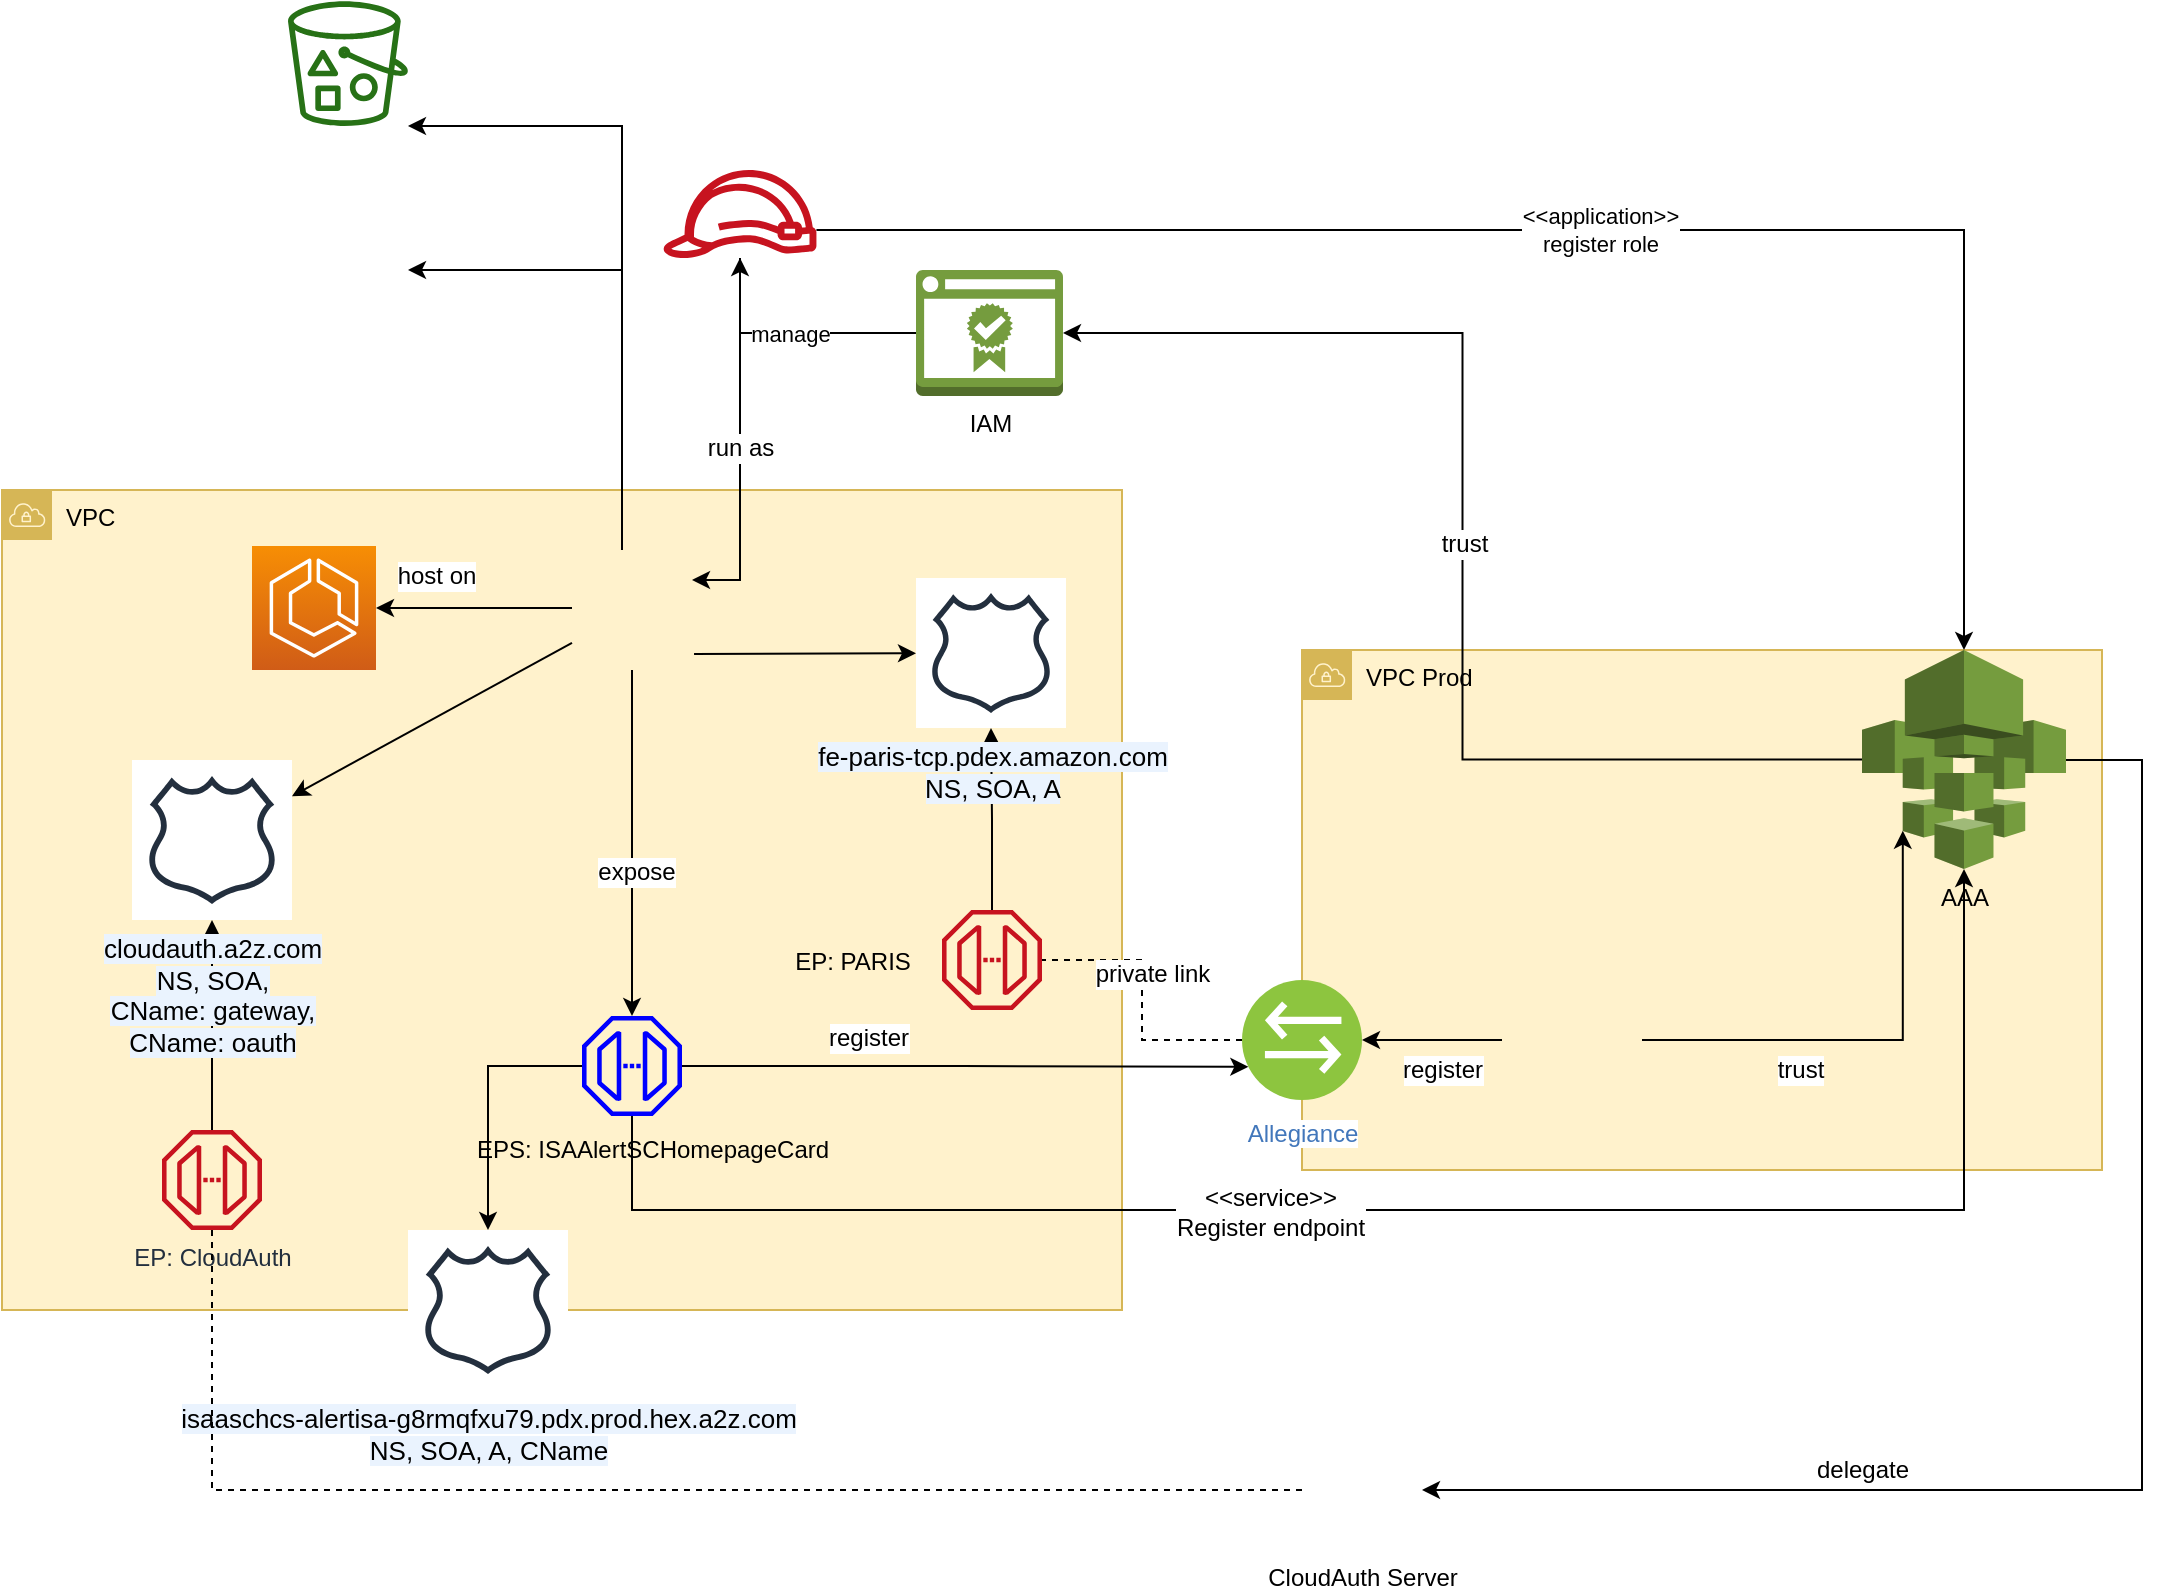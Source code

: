 <mxfile version="12.8.1" type="github">
  <diagram id="zyz2EFdPTBNVILNC9-8Z" name="Page-1">
    <mxGraphModel dx="1186" dy="692" grid="1" gridSize="10" guides="1" tooltips="1" connect="1" arrows="1" fold="1" page="1" pageScale="1" pageWidth="1169" pageHeight="827" math="0" shadow="0">
      <root>
        <mxCell id="0" />
        <mxCell id="1" parent="0" />
        <mxCell id="aFdUZUaL_gvQUwIEUJne-59" value="VPC" style="outlineConnect=0;html=1;whiteSpace=wrap;fontSize=12;fontStyle=0;shape=mxgraph.aws4.group;grIcon=mxgraph.aws4.group_vpc;strokeColor=#d6b656;fillColor=#fff2cc;verticalAlign=top;align=left;spacingLeft=30;dashed=0;" parent="1" vertex="1">
          <mxGeometry x="90" y="310" width="560" height="410" as="geometry" />
        </mxCell>
        <mxCell id="aFdUZUaL_gvQUwIEUJne-60" value="VPC Prod" style="outlineConnect=0;html=1;whiteSpace=wrap;fontSize=12;fontStyle=0;shape=mxgraph.aws4.group;grIcon=mxgraph.aws4.group_vpc;strokeColor=#d6b656;fillColor=#fff2cc;verticalAlign=top;align=left;spacingLeft=30;dashed=0;" parent="1" vertex="1">
          <mxGeometry x="740" y="390" width="400" height="260" as="geometry" />
        </mxCell>
        <mxCell id="aFdUZUaL_gvQUwIEUJne-7" style="edgeStyle=orthogonalEdgeStyle;rounded=0;orthogonalLoop=1;jettySize=auto;html=1;" parent="1" source="aFdUZUaL_gvQUwIEUJne-8" target="aFdUZUaL_gvQUwIEUJne-15" edge="1">
          <mxGeometry relative="1" as="geometry" />
        </mxCell>
        <mxCell id="aFdUZUaL_gvQUwIEUJne-8" value="" style="outlineConnect=0;fontColor=#232F3E;gradientColor=none;fillColor=#C7131F;strokeColor=none;dashed=0;verticalLabelPosition=bottom;verticalAlign=top;align=center;html=1;fontSize=12;fontStyle=0;aspect=fixed;shape=mxgraph.aws4.endpoint;" parent="1" vertex="1">
          <mxGeometry x="560" y="520" width="50" height="50" as="geometry" />
        </mxCell>
        <mxCell id="Xgl1gAUsCVuS_9v7nJqe-14" style="edgeStyle=orthogonalEdgeStyle;rounded=0;orthogonalLoop=1;jettySize=auto;html=1;startArrow=none;startFill=0;endArrow=classic;endFill=1;" edge="1" parent="1" source="aFdUZUaL_gvQUwIEUJne-9" target="aFdUZUaL_gvQUwIEUJne-16">
          <mxGeometry relative="1" as="geometry" />
        </mxCell>
        <mxCell id="aFdUZUaL_gvQUwIEUJne-9" value="EP: CloudAuth" style="outlineConnect=0;fontColor=#232F3E;gradientColor=none;fillColor=#C7131F;strokeColor=none;dashed=0;verticalLabelPosition=bottom;verticalAlign=top;align=center;html=1;fontSize=12;fontStyle=0;aspect=fixed;shape=mxgraph.aws4.endpoint;" parent="1" vertex="1">
          <mxGeometry x="170" y="630" width="50" height="50" as="geometry" />
        </mxCell>
        <mxCell id="aFdUZUaL_gvQUwIEUJne-10" value="EP: PARIS" style="text;html=1;align=center;verticalAlign=bottom;resizable=0;points=[];autosize=1;horizontal=1;" parent="1" vertex="1">
          <mxGeometry x="480" y="535" width="70" height="20" as="geometry" />
        </mxCell>
        <mxCell id="aFdUZUaL_gvQUwIEUJne-11" style="edgeStyle=orthogonalEdgeStyle;rounded=0;orthogonalLoop=1;jettySize=auto;html=1;" parent="1" source="aFdUZUaL_gvQUwIEUJne-12" target="aFdUZUaL_gvQUwIEUJne-14" edge="1">
          <mxGeometry relative="1" as="geometry" />
        </mxCell>
        <mxCell id="aFdUZUaL_gvQUwIEUJne-55" style="edgeStyle=orthogonalEdgeStyle;rounded=0;orthogonalLoop=1;jettySize=auto;html=1;" parent="1" source="aFdUZUaL_gvQUwIEUJne-12" target="aFdUZUaL_gvQUwIEUJne-38" edge="1">
          <mxGeometry relative="1" as="geometry">
            <Array as="points">
              <mxPoint x="405" y="670" />
              <mxPoint x="1071" y="670" />
            </Array>
          </mxGeometry>
        </mxCell>
        <mxCell id="aFdUZUaL_gvQUwIEUJne-56" value="&amp;lt;&amp;lt;service&amp;gt;&amp;gt;&lt;br&gt;Register endpoint" style="text;html=1;align=center;verticalAlign=middle;resizable=0;points=[];labelBackgroundColor=#ffffff;" parent="aFdUZUaL_gvQUwIEUJne-55" vertex="1" connectable="0">
          <mxGeometry x="-0.172" y="-1" relative="1" as="geometry">
            <mxPoint as="offset" />
          </mxGeometry>
        </mxCell>
        <mxCell id="aFdUZUaL_gvQUwIEUJne-70" style="edgeStyle=orthogonalEdgeStyle;rounded=0;orthogonalLoop=1;jettySize=auto;html=1;entryX=0;entryY=0.75;entryDx=0;entryDy=0;" parent="1" source="aFdUZUaL_gvQUwIEUJne-12" target="aFdUZUaL_gvQUwIEUJne-67" edge="1">
          <mxGeometry relative="1" as="geometry" />
        </mxCell>
        <mxCell id="aFdUZUaL_gvQUwIEUJne-72" value="register" style="text;html=1;align=center;verticalAlign=middle;resizable=0;points=[];labelBackgroundColor=#ffffff;" parent="aFdUZUaL_gvQUwIEUJne-70" vertex="1" connectable="0">
          <mxGeometry x="0.313" y="-3" relative="1" as="geometry">
            <mxPoint x="-93" y="-18" as="offset" />
          </mxGeometry>
        </mxCell>
        <mxCell id="aFdUZUaL_gvQUwIEUJne-12" value="" style="outlineConnect=0;fontColor=#232F3E;gradientColor=none;fillColor=#0000ff;strokeColor=none;dashed=0;verticalLabelPosition=bottom;verticalAlign=top;align=center;html=1;fontSize=12;fontStyle=0;aspect=fixed;shape=mxgraph.aws4.endpoint;" parent="1" vertex="1">
          <mxGeometry x="380" y="573" width="50" height="50" as="geometry" />
        </mxCell>
        <mxCell id="aFdUZUaL_gvQUwIEUJne-14" value="&lt;span style=&quot;color: rgb(0 , 0 , 0) ; font-family: &amp;#34;arial unicode ms&amp;#34; , &amp;#34;arial&amp;#34; , sans-serif ; font-size: 13px ; text-align: left ; background-color: rgb(234 , 243 , 254)&quot;&gt;isaaschcs-alertisa-g8rmqfxu79.pdx.prod.hex.a2z.com&lt;br&gt;NS, SOA, A, CName&lt;br&gt;&lt;br&gt;&lt;/span&gt;" style="outlineConnect=0;fontColor=#232F3E;gradientColor=none;strokeColor=#232F3E;fillColor=#ffffff;dashed=0;verticalLabelPosition=bottom;verticalAlign=top;align=center;html=1;fontSize=12;fontStyle=0;aspect=fixed;shape=mxgraph.aws4.resourceIcon;resIcon=mxgraph.aws4.hosted_zone;" parent="1" vertex="1">
          <mxGeometry x="293" y="680" width="80" height="80" as="geometry" />
        </mxCell>
        <mxCell id="aFdUZUaL_gvQUwIEUJne-43" style="edgeStyle=orthogonalEdgeStyle;rounded=0;orthogonalLoop=1;jettySize=auto;html=1;entryX=0.2;entryY=0.825;entryDx=0;entryDy=0;entryPerimeter=0;" parent="1" source="aFdUZUaL_gvQUwIEUJne-63" target="aFdUZUaL_gvQUwIEUJne-38" edge="1">
          <mxGeometry relative="1" as="geometry" />
        </mxCell>
        <mxCell id="aFdUZUaL_gvQUwIEUJne-48" value="trust" style="text;html=1;align=center;verticalAlign=middle;resizable=0;points=[];labelBackgroundColor=#ffffff;" parent="aFdUZUaL_gvQUwIEUJne-43" vertex="1" connectable="0">
          <mxGeometry x="-0.326" y="-1" relative="1" as="geometry">
            <mxPoint y="14" as="offset" />
          </mxGeometry>
        </mxCell>
        <mxCell id="aFdUZUaL_gvQUwIEUJne-15" value="&lt;span style=&quot;color: rgb(0 , 0 , 0) ; font-family: &amp;#34;arial unicode ms&amp;#34; , &amp;#34;arial&amp;#34; , sans-serif ; font-size: 13px ; text-align: left ; background-color: rgb(234 , 243 , 254)&quot;&gt;fe-paris-tcp.pdex.amazon.com&lt;br&gt;NS, SOA, A&lt;br&gt;&lt;br&gt;&lt;/span&gt;" style="outlineConnect=0;fontColor=#232F3E;gradientColor=none;strokeColor=#232F3E;fillColor=#ffffff;dashed=0;verticalLabelPosition=bottom;verticalAlign=top;align=center;html=1;fontSize=12;fontStyle=0;aspect=fixed;shape=mxgraph.aws4.resourceIcon;resIcon=mxgraph.aws4.hosted_zone;" parent="1" vertex="1">
          <mxGeometry x="547" y="354" width="75" height="75" as="geometry" />
        </mxCell>
        <mxCell id="aFdUZUaL_gvQUwIEUJne-16" value="&lt;span style=&quot;color: rgb(0 , 0 , 0) ; font-family: &amp;#34;arial unicode ms&amp;#34; , &amp;#34;arial&amp;#34; , sans-serif ; font-size: 13px ; text-align: left ; background-color: rgb(234 , 243 , 254)&quot;&gt;cloudauth.a2z.com&lt;br&gt;NS, SOA, &lt;br&gt;CName: gateway, &lt;br&gt;CName: oauth&lt;br&gt;&lt;br&gt;&lt;/span&gt;" style="outlineConnect=0;fontColor=#232F3E;gradientColor=none;strokeColor=#232F3E;fillColor=#ffffff;dashed=0;verticalLabelPosition=bottom;verticalAlign=top;align=center;html=1;fontSize=12;fontStyle=0;aspect=fixed;shape=mxgraph.aws4.resourceIcon;resIcon=mxgraph.aws4.hosted_zone;" parent="1" vertex="1">
          <mxGeometry x="155" y="445" width="80" height="80" as="geometry" />
        </mxCell>
        <mxCell id="aFdUZUaL_gvQUwIEUJne-19" value="EPS: ISAAlertSCHomepageCard" style="text;html=1;align=center;verticalAlign=middle;resizable=0;points=[];autosize=1;" parent="1" vertex="1">
          <mxGeometry x="320" y="630" width="190" height="20" as="geometry" />
        </mxCell>
        <mxCell id="aFdUZUaL_gvQUwIEUJne-21" value="" style="shape=image;html=1;verticalAlign=top;verticalLabelPosition=bottom;labelBackgroundColor=#ffffff;imageAspect=0;aspect=fixed;image=https://cdn2.iconfinder.com/data/icons/amazon-aws-stencils/100/Database_copy_DynamoDB-128.png" parent="1" vertex="1">
          <mxGeometry x="199" y="150" width="94" height="94" as="geometry" />
        </mxCell>
        <mxCell id="aFdUZUaL_gvQUwIEUJne-22" value="" style="outlineConnect=0;fontColor=#232F3E;gradientColor=#F78E04;gradientDirection=north;fillColor=#D05C17;strokeColor=#ffffff;dashed=0;verticalLabelPosition=bottom;verticalAlign=top;align=center;html=1;fontSize=12;fontStyle=0;aspect=fixed;shape=mxgraph.aws4.resourceIcon;resIcon=mxgraph.aws4.ecs;" parent="1" vertex="1">
          <mxGeometry x="215" y="338" width="62" height="62" as="geometry" />
        </mxCell>
        <mxCell id="aFdUZUaL_gvQUwIEUJne-24" value="" style="outlineConnect=0;fontColor=#232F3E;gradientColor=none;fillColor=#277116;strokeColor=none;dashed=0;verticalLabelPosition=bottom;verticalAlign=top;align=center;html=1;fontSize=12;fontStyle=0;aspect=fixed;pointerEvents=1;shape=mxgraph.aws4.bucket_with_objects;" parent="1" vertex="1">
          <mxGeometry x="233" y="65.6" width="60" height="62.4" as="geometry" />
        </mxCell>
        <mxCell id="aFdUZUaL_gvQUwIEUJne-28" style="edgeStyle=orthogonalEdgeStyle;rounded=0;orthogonalLoop=1;jettySize=auto;html=1;" parent="1" source="aFdUZUaL_gvQUwIEUJne-27" target="aFdUZUaL_gvQUwIEUJne-22" edge="1">
          <mxGeometry relative="1" as="geometry">
            <Array as="points">
              <mxPoint x="310" y="369" />
              <mxPoint x="310" y="369" />
            </Array>
          </mxGeometry>
        </mxCell>
        <mxCell id="aFdUZUaL_gvQUwIEUJne-54" value="host on" style="text;html=1;align=center;verticalAlign=middle;resizable=0;points=[];labelBackgroundColor=#ffffff;" parent="aFdUZUaL_gvQUwIEUJne-28" vertex="1" connectable="0">
          <mxGeometry x="0.548" y="1" relative="1" as="geometry">
            <mxPoint x="8" y="-17.5" as="offset" />
          </mxGeometry>
        </mxCell>
        <mxCell id="aFdUZUaL_gvQUwIEUJne-35" style="edgeStyle=orthogonalEdgeStyle;rounded=0;orthogonalLoop=1;jettySize=auto;html=1;" parent="1" source="aFdUZUaL_gvQUwIEUJne-27" target="aFdUZUaL_gvQUwIEUJne-21" edge="1">
          <mxGeometry relative="1" as="geometry">
            <Array as="points">
              <mxPoint x="400" y="200" />
            </Array>
          </mxGeometry>
        </mxCell>
        <mxCell id="aFdUZUaL_gvQUwIEUJne-36" style="edgeStyle=orthogonalEdgeStyle;rounded=0;orthogonalLoop=1;jettySize=auto;html=1;" parent="1" source="aFdUZUaL_gvQUwIEUJne-27" target="aFdUZUaL_gvQUwIEUJne-24" edge="1">
          <mxGeometry relative="1" as="geometry">
            <Array as="points">
              <mxPoint x="400" y="128" />
            </Array>
          </mxGeometry>
        </mxCell>
        <mxCell id="aFdUZUaL_gvQUwIEUJne-37" style="edgeStyle=orthogonalEdgeStyle;rounded=0;orthogonalLoop=1;jettySize=auto;html=1;" parent="1" source="aFdUZUaL_gvQUwIEUJne-27" target="aFdUZUaL_gvQUwIEUJne-12" edge="1">
          <mxGeometry relative="1" as="geometry" />
        </mxCell>
        <mxCell id="aFdUZUaL_gvQUwIEUJne-58" value="expose" style="text;html=1;align=center;verticalAlign=middle;resizable=0;points=[];labelBackgroundColor=#ffffff;" parent="aFdUZUaL_gvQUwIEUJne-37" vertex="1" connectable="0">
          <mxGeometry x="0.166" y="2" relative="1" as="geometry">
            <mxPoint as="offset" />
          </mxGeometry>
        </mxCell>
        <mxCell id="aFdUZUaL_gvQUwIEUJne-27" value="" style="shape=image;html=1;verticalAlign=top;verticalLabelPosition=bottom;labelBackgroundColor=#ffffff;imageAspect=0;aspect=fixed;image=https://cdn1.iconfinder.com/data/icons/file-extension-vol-1/48/Class_program_programming_file_extension-128.png" parent="1" vertex="1">
          <mxGeometry x="375" y="340" width="60" height="60" as="geometry" />
        </mxCell>
        <mxCell id="aFdUZUaL_gvQUwIEUJne-30" style="edgeStyle=orthogonalEdgeStyle;rounded=0;orthogonalLoop=1;jettySize=auto;html=1;entryX=1;entryY=0.25;entryDx=0;entryDy=0;" parent="1" source="aFdUZUaL_gvQUwIEUJne-29" target="aFdUZUaL_gvQUwIEUJne-27" edge="1">
          <mxGeometry relative="1" as="geometry" />
        </mxCell>
        <mxCell id="aFdUZUaL_gvQUwIEUJne-52" value="run as" style="text;html=1;align=center;verticalAlign=middle;resizable=0;points=[];labelBackgroundColor=#ffffff;" parent="aFdUZUaL_gvQUwIEUJne-30" vertex="1" connectable="0">
          <mxGeometry x="0.029" relative="1" as="geometry">
            <mxPoint as="offset" />
          </mxGeometry>
        </mxCell>
        <mxCell id="aFdUZUaL_gvQUwIEUJne-53" value="&amp;lt;&amp;lt;application&amp;gt;&amp;gt;&lt;br&gt;register role" style="edgeStyle=orthogonalEdgeStyle;rounded=0;orthogonalLoop=1;jettySize=auto;html=1;entryX=0.5;entryY=0;entryDx=0;entryDy=0;entryPerimeter=0;" parent="1" source="aFdUZUaL_gvQUwIEUJne-29" target="aFdUZUaL_gvQUwIEUJne-38" edge="1">
          <mxGeometry relative="1" as="geometry">
            <Array as="points">
              <mxPoint x="619" y="180" />
              <mxPoint x="1071" y="180" />
            </Array>
          </mxGeometry>
        </mxCell>
        <mxCell id="aFdUZUaL_gvQUwIEUJne-29" value="" style="outlineConnect=0;fontColor=#232F3E;gradientColor=none;fillColor=#C7131F;strokeColor=none;dashed=0;verticalLabelPosition=bottom;verticalAlign=top;align=center;html=1;fontSize=12;fontStyle=0;aspect=fixed;pointerEvents=1;shape=mxgraph.aws4.role;" parent="1" vertex="1">
          <mxGeometry x="420" y="150" width="78" height="44" as="geometry" />
        </mxCell>
        <mxCell id="aFdUZUaL_gvQUwIEUJne-51" value="manage" style="edgeStyle=orthogonalEdgeStyle;rounded=0;orthogonalLoop=1;jettySize=auto;html=1;" parent="1" source="aFdUZUaL_gvQUwIEUJne-31" target="aFdUZUaL_gvQUwIEUJne-29" edge="1">
          <mxGeometry relative="1" as="geometry" />
        </mxCell>
        <mxCell id="aFdUZUaL_gvQUwIEUJne-31" value="IAM" style="outlineConnect=0;dashed=0;verticalLabelPosition=bottom;verticalAlign=top;align=center;html=1;shape=mxgraph.aws3.certificate_manager_2;fillColor=#759C3E;gradientColor=none;" parent="1" vertex="1">
          <mxGeometry x="547" y="200" width="73.5" height="63" as="geometry" />
        </mxCell>
        <mxCell id="aFdUZUaL_gvQUwIEUJne-34" value="" style="endArrow=classic;html=1;exitX=1.017;exitY=0.867;exitDx=0;exitDy=0;exitPerimeter=0;" parent="1" source="aFdUZUaL_gvQUwIEUJne-27" target="aFdUZUaL_gvQUwIEUJne-15" edge="1">
          <mxGeometry width="50" height="50" relative="1" as="geometry">
            <mxPoint x="560" y="210" as="sourcePoint" />
            <mxPoint x="610" y="160" as="targetPoint" />
          </mxGeometry>
        </mxCell>
        <mxCell id="aFdUZUaL_gvQUwIEUJne-42" style="edgeStyle=orthogonalEdgeStyle;rounded=0;orthogonalLoop=1;jettySize=auto;html=1;entryX=1;entryY=0.5;entryDx=0;entryDy=0;entryPerimeter=0;" parent="1" source="aFdUZUaL_gvQUwIEUJne-38" target="aFdUZUaL_gvQUwIEUJne-31" edge="1">
          <mxGeometry relative="1" as="geometry" />
        </mxCell>
        <mxCell id="aFdUZUaL_gvQUwIEUJne-49" value="trust" style="text;html=1;align=center;verticalAlign=middle;resizable=0;points=[];labelBackgroundColor=#ffffff;" parent="aFdUZUaL_gvQUwIEUJne-42" vertex="1" connectable="0">
          <mxGeometry x="0.007" relative="1" as="geometry">
            <mxPoint y="1" as="offset" />
          </mxGeometry>
        </mxCell>
        <mxCell id="aFdUZUaL_gvQUwIEUJne-38" value="AAA" style="outlineConnect=0;dashed=0;verticalLabelPosition=bottom;verticalAlign=top;align=center;html=1;shape=mxgraph.aws3.clouddirectory;fillColor=#759C3E;gradientColor=none;" parent="1" vertex="1">
          <mxGeometry x="1020" y="390" width="102" height="109.5" as="geometry" />
        </mxCell>
        <mxCell id="aFdUZUaL_gvQUwIEUJne-65" style="edgeStyle=orthogonalEdgeStyle;rounded=0;orthogonalLoop=1;jettySize=auto;html=1;exitX=0;exitY=0.5;exitDx=0;exitDy=0;dashed=1;endArrow=none;endFill=0;" parent="1" source="aFdUZUaL_gvQUwIEUJne-67" target="aFdUZUaL_gvQUwIEUJne-8" edge="1">
          <mxGeometry relative="1" as="geometry">
            <mxPoint x="760" y="630" as="sourcePoint" />
          </mxGeometry>
        </mxCell>
        <mxCell id="aFdUZUaL_gvQUwIEUJne-66" value="private link" style="text;html=1;align=center;verticalAlign=middle;resizable=0;points=[];labelBackgroundColor=#ffffff;" parent="aFdUZUaL_gvQUwIEUJne-65" vertex="1" connectable="0">
          <mxGeometry x="0.108" y="-4" relative="1" as="geometry">
            <mxPoint x="1" y="-6" as="offset" />
          </mxGeometry>
        </mxCell>
        <mxCell id="aFdUZUaL_gvQUwIEUJne-68" style="edgeStyle=orthogonalEdgeStyle;rounded=0;orthogonalLoop=1;jettySize=auto;html=1;entryX=1;entryY=0.5;entryDx=0;entryDy=0;" parent="1" source="aFdUZUaL_gvQUwIEUJne-63" target="aFdUZUaL_gvQUwIEUJne-67" edge="1">
          <mxGeometry relative="1" as="geometry" />
        </mxCell>
        <mxCell id="aFdUZUaL_gvQUwIEUJne-69" value="register" style="text;html=1;align=center;verticalAlign=middle;resizable=0;points=[];labelBackgroundColor=#ffffff;" parent="aFdUZUaL_gvQUwIEUJne-68" vertex="1" connectable="0">
          <mxGeometry x="-0.314" y="4" relative="1" as="geometry">
            <mxPoint x="-6" y="11" as="offset" />
          </mxGeometry>
        </mxCell>
        <mxCell id="aFdUZUaL_gvQUwIEUJne-63" value="" style="shape=image;html=1;verticalAlign=top;verticalLabelPosition=bottom;labelBackgroundColor=#ffffff;imageAspect=0;aspect=fixed;image=https://cdn1.iconfinder.com/data/icons/file-extension-vol-1/48/Class_program_programming_file_extension-128.png" parent="1" vertex="1">
          <mxGeometry x="840" y="550" width="70" height="70" as="geometry" />
        </mxCell>
        <mxCell id="aFdUZUaL_gvQUwIEUJne-67" value="Allegiance" style="aspect=fixed;perimeter=ellipsePerimeter;html=1;align=center;shadow=0;dashed=0;fontColor=#4277BB;labelBackgroundColor=#ffffff;fontSize=12;spacingTop=3;image;image=img/lib/ibm/vpc/Bridge.svg;" parent="1" vertex="1">
          <mxGeometry x="710" y="555" width="60" height="60" as="geometry" />
        </mxCell>
        <mxCell id="aFdUZUaL_gvQUwIEUJne-73" value="" style="endArrow=classic;html=1;" parent="1" source="aFdUZUaL_gvQUwIEUJne-27" target="aFdUZUaL_gvQUwIEUJne-16" edge="1">
          <mxGeometry width="50" height="50" relative="1" as="geometry">
            <mxPoint x="420" y="640" as="sourcePoint" />
            <mxPoint x="470" y="590" as="targetPoint" />
            <Array as="points" />
          </mxGeometry>
        </mxCell>
        <mxCell id="Xgl1gAUsCVuS_9v7nJqe-5" style="edgeStyle=orthogonalEdgeStyle;rounded=0;orthogonalLoop=1;jettySize=auto;html=1;exitX=1;exitY=0.5;exitDx=0;exitDy=0;startArrow=classic;startFill=1;endArrow=none;endFill=0;" edge="1" parent="1" source="Xgl1gAUsCVuS_9v7nJqe-2" target="aFdUZUaL_gvQUwIEUJne-38">
          <mxGeometry relative="1" as="geometry">
            <Array as="points">
              <mxPoint x="1160" y="810" />
              <mxPoint x="1160" y="445" />
            </Array>
          </mxGeometry>
        </mxCell>
        <mxCell id="Xgl1gAUsCVuS_9v7nJqe-6" value="delegate" style="text;html=1;align=center;verticalAlign=middle;resizable=0;points=[];labelBackgroundColor=#ffffff;" vertex="1" connectable="0" parent="Xgl1gAUsCVuS_9v7nJqe-5">
          <mxGeometry x="-0.051" y="1" relative="1" as="geometry">
            <mxPoint x="-139" y="-8" as="offset" />
          </mxGeometry>
        </mxCell>
        <mxCell id="Xgl1gAUsCVuS_9v7nJqe-12" style="edgeStyle=orthogonalEdgeStyle;rounded=0;orthogonalLoop=1;jettySize=auto;html=1;startArrow=none;startFill=0;endArrow=none;endFill=0;dashed=1;" edge="1" parent="1" source="Xgl1gAUsCVuS_9v7nJqe-2" target="aFdUZUaL_gvQUwIEUJne-9">
          <mxGeometry relative="1" as="geometry" />
        </mxCell>
        <mxCell id="Xgl1gAUsCVuS_9v7nJqe-2" value="CloudAuth Server" style="shape=image;html=1;verticalAlign=top;verticalLabelPosition=bottom;labelBackgroundColor=#ffffff;imageAspect=0;aspect=fixed;image=https://cdn1.iconfinder.com/data/icons/file-extension-vol-1/48/Class_program_programming_file_extension-128.png" vertex="1" parent="1">
          <mxGeometry x="740" y="780" width="60" height="60" as="geometry" />
        </mxCell>
      </root>
    </mxGraphModel>
  </diagram>
</mxfile>
